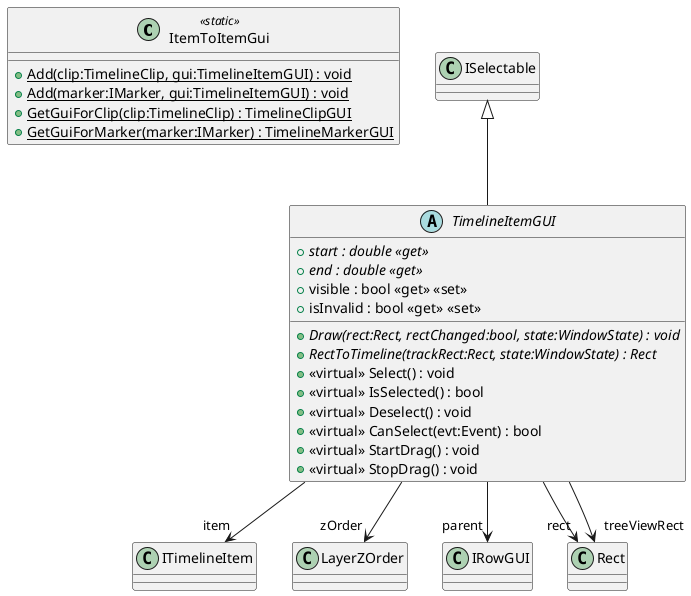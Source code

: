 @startuml
class ItemToItemGui <<static>> {
    + {static} Add(clip:TimelineClip, gui:TimelineItemGUI) : void
    + {static} Add(marker:IMarker, gui:TimelineItemGUI) : void
    + {static} GetGuiForClip(clip:TimelineClip) : TimelineClipGUI
    + {static} GetGuiForMarker(marker:IMarker) : TimelineMarkerGUI
}
abstract class TimelineItemGUI {
    + {abstract} start : double <<get>>
    + {abstract} end : double <<get>>
    + {abstract} Draw(rect:Rect, rectChanged:bool, state:WindowState) : void
    + {abstract} RectToTimeline(trackRect:Rect, state:WindowState) : Rect
    + <<virtual>> Select() : void
    + <<virtual>> IsSelected() : bool
    + <<virtual>> Deselect() : void
    + <<virtual>> CanSelect(evt:Event) : bool
    + <<virtual>> StartDrag() : void
    + <<virtual>> StopDrag() : void
    + visible : bool <<get>> <<set>>
    + isInvalid : bool <<get>> <<set>>
}
ISelectable <|-- TimelineItemGUI
TimelineItemGUI --> "item" ITimelineItem
TimelineItemGUI --> "zOrder" LayerZOrder
TimelineItemGUI --> "parent" IRowGUI
TimelineItemGUI --> "rect" Rect
TimelineItemGUI --> "treeViewRect" Rect
@enduml
